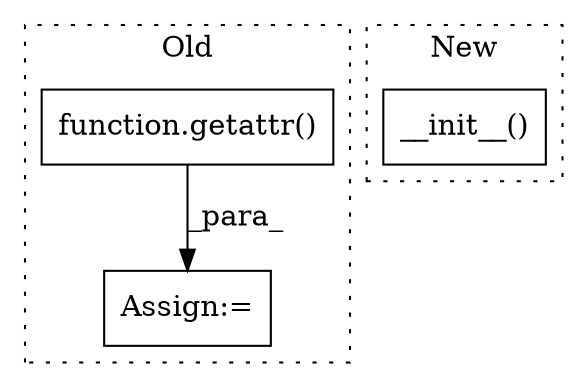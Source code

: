 digraph G {
subgraph cluster0 {
1 [label="function.getattr()" a="75" s="3964,3981" l="8,1" shape="box"];
3 [label="Assign:=" a="68" s="3955" l="3" shape="box"];
label = "Old";
style="dotted";
}
subgraph cluster1 {
2 [label="__init__()" a="75" s="591" l="77" shape="box"];
label = "New";
style="dotted";
}
1 -> 3 [label="_para_"];
}
